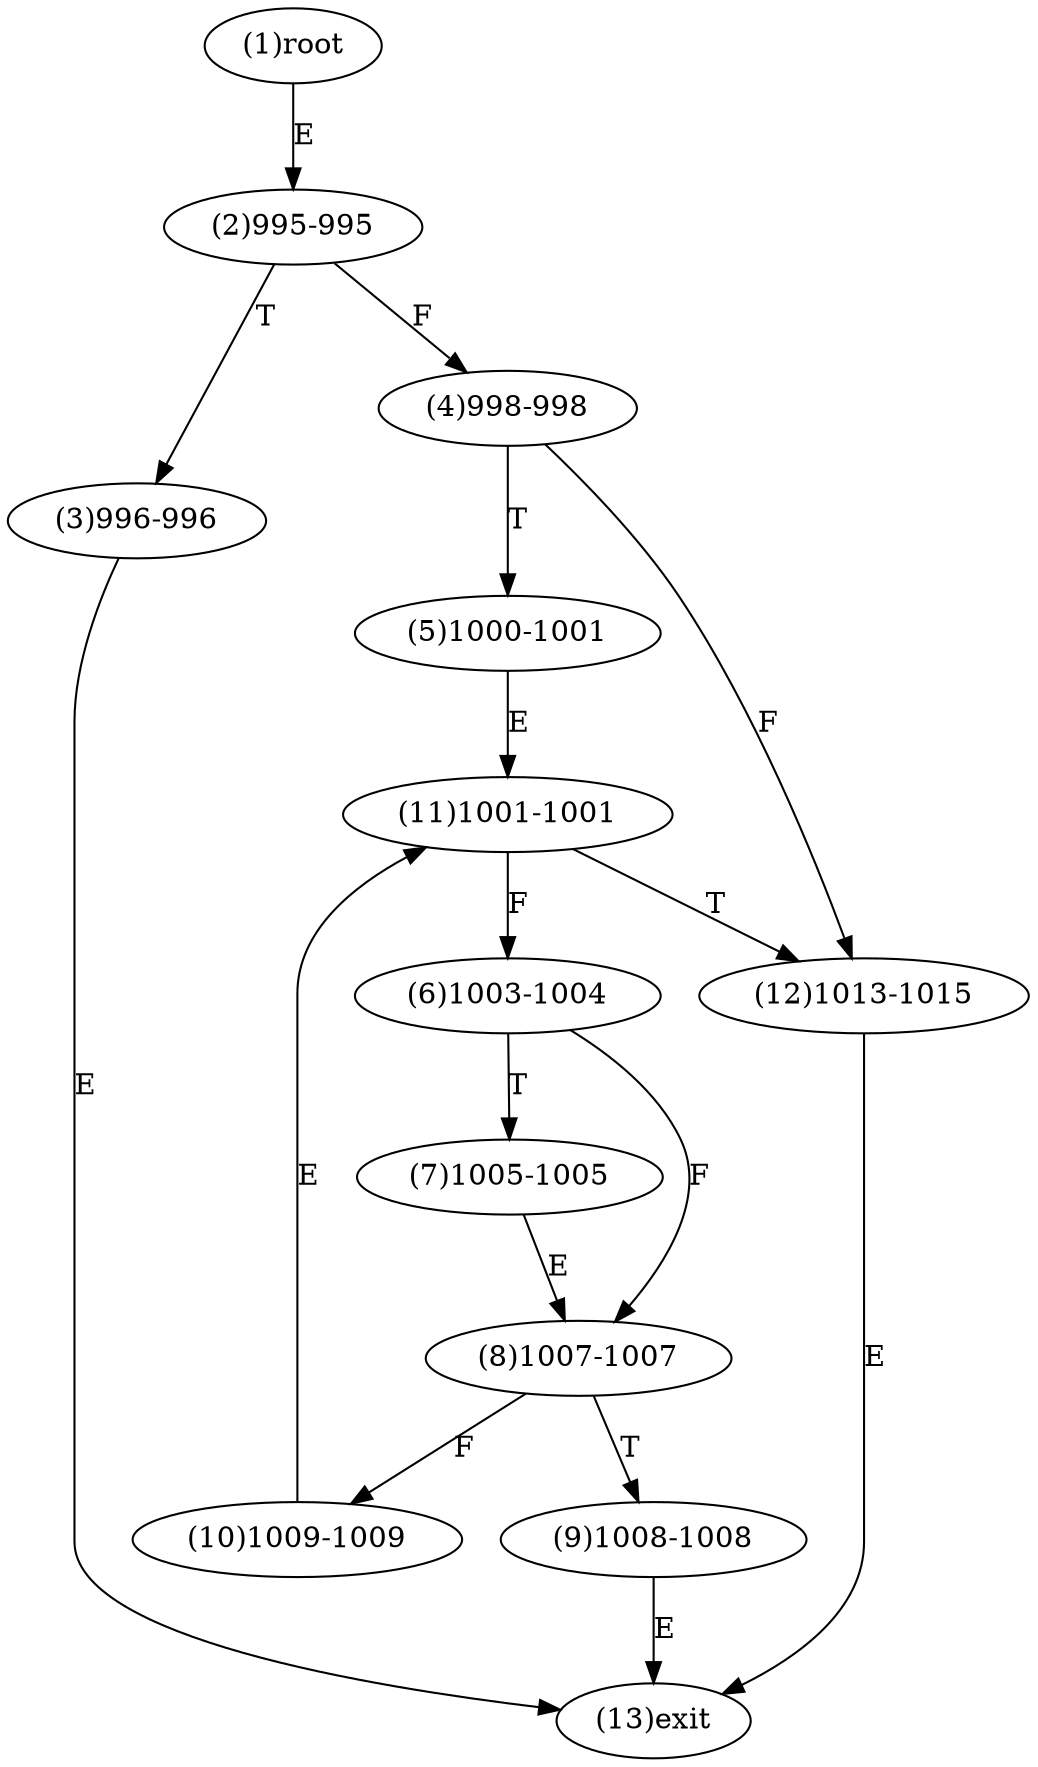 digraph "" { 
1[ label="(1)root"];
2[ label="(2)995-995"];
3[ label="(3)996-996"];
4[ label="(4)998-998"];
5[ label="(5)1000-1001"];
6[ label="(6)1003-1004"];
7[ label="(7)1005-1005"];
8[ label="(8)1007-1007"];
9[ label="(9)1008-1008"];
10[ label="(10)1009-1009"];
11[ label="(11)1001-1001"];
12[ label="(12)1013-1015"];
13[ label="(13)exit"];
1->2[ label="E"];
2->4[ label="F"];
2->3[ label="T"];
3->13[ label="E"];
4->12[ label="F"];
4->5[ label="T"];
5->11[ label="E"];
6->8[ label="F"];
6->7[ label="T"];
7->8[ label="E"];
8->10[ label="F"];
8->9[ label="T"];
9->13[ label="E"];
10->11[ label="E"];
11->6[ label="F"];
11->12[ label="T"];
12->13[ label="E"];
}